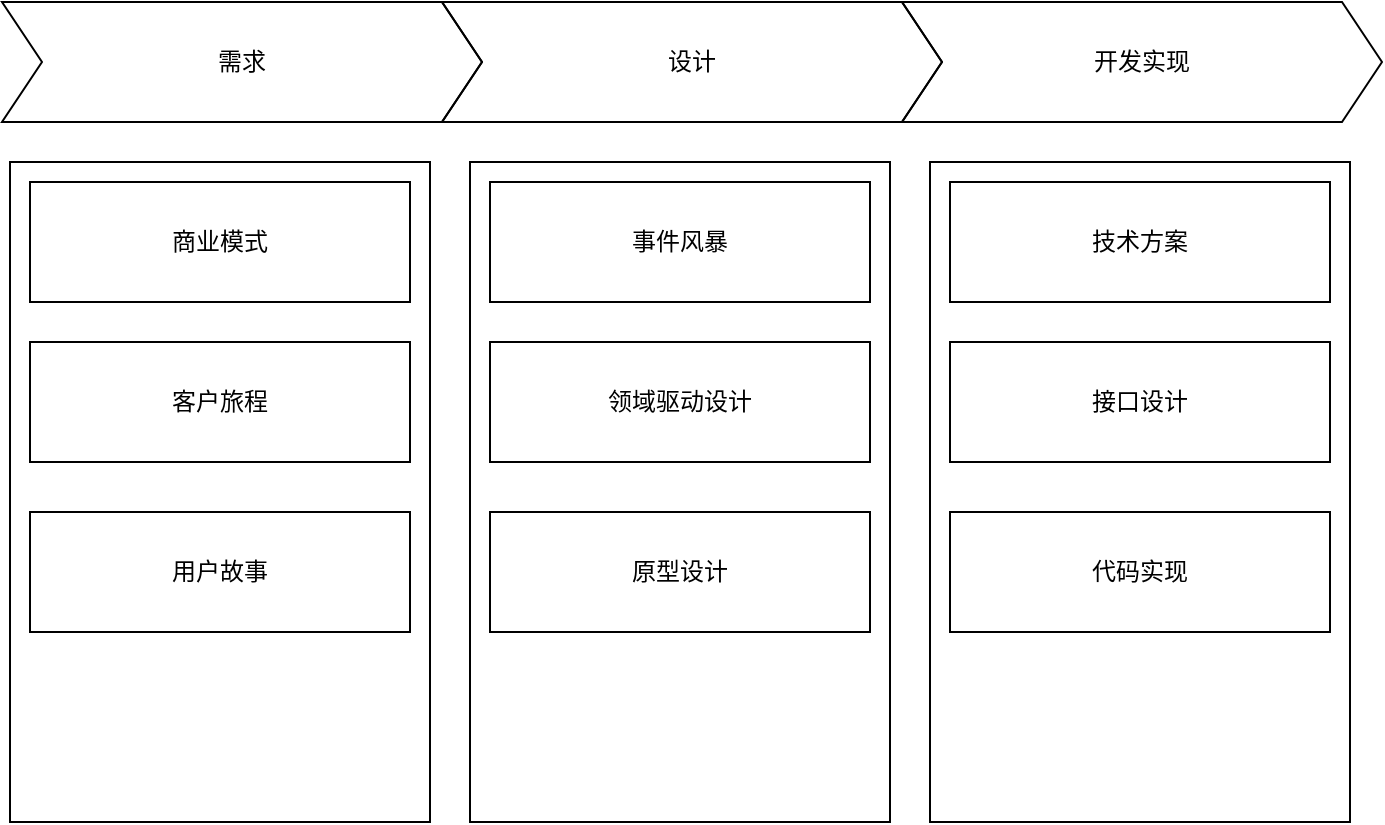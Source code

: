 <mxfile version="12.9.3" type="github">
  <diagram id="Y75o3xpsbjKIEjDtISRW" name="第 1 页">
    <mxGraphModel dx="1422" dy="794" grid="1" gridSize="10" guides="1" tooltips="1" connect="1" arrows="1" fold="1" page="1" pageScale="1" pageWidth="827" pageHeight="1169" math="0" shadow="0">
      <root>
        <mxCell id="0" />
        <mxCell id="1" parent="0" />
        <mxCell id="gz9A1gqE0fE7ibQqUqPR-7" value="" style="rounded=0;whiteSpace=wrap;html=1;fillColor=none;" vertex="1" parent="1">
          <mxGeometry x="44" y="320" width="210" height="330" as="geometry" />
        </mxCell>
        <mxCell id="gz9A1gqE0fE7ibQqUqPR-8" value="" style="rounded=0;whiteSpace=wrap;html=1;fillColor=none;" vertex="1" parent="1">
          <mxGeometry x="274" y="320" width="210" height="330" as="geometry" />
        </mxCell>
        <mxCell id="gz9A1gqE0fE7ibQqUqPR-9" value="" style="rounded=0;whiteSpace=wrap;html=1;fillColor=none;" vertex="1" parent="1">
          <mxGeometry x="504" y="320" width="210" height="330" as="geometry" />
        </mxCell>
        <mxCell id="gz9A1gqE0fE7ibQqUqPR-15" value="客户旅程" style="rounded=0;whiteSpace=wrap;html=1;fillColor=none;" vertex="1" parent="1">
          <mxGeometry x="54" y="410" width="190" height="60" as="geometry" />
        </mxCell>
        <mxCell id="gz9A1gqE0fE7ibQqUqPR-16" value="用户故事" style="rounded=0;whiteSpace=wrap;html=1;fillColor=none;" vertex="1" parent="1">
          <mxGeometry x="54" y="495" width="190" height="60" as="geometry" />
        </mxCell>
        <mxCell id="gz9A1gqE0fE7ibQqUqPR-17" value="事件风暴" style="rounded=0;whiteSpace=wrap;html=1;fillColor=none;" vertex="1" parent="1">
          <mxGeometry x="284" y="330" width="190" height="60" as="geometry" />
        </mxCell>
        <mxCell id="gz9A1gqE0fE7ibQqUqPR-18" value="领域驱动设计" style="rounded=0;whiteSpace=wrap;html=1;fillColor=none;" vertex="1" parent="1">
          <mxGeometry x="284" y="410" width="190" height="60" as="geometry" />
        </mxCell>
        <mxCell id="gz9A1gqE0fE7ibQqUqPR-19" value="原型设计" style="rounded=0;whiteSpace=wrap;html=1;fillColor=none;" vertex="1" parent="1">
          <mxGeometry x="284" y="495" width="190" height="60" as="geometry" />
        </mxCell>
        <mxCell id="gz9A1gqE0fE7ibQqUqPR-20" value="技术方案" style="rounded=0;whiteSpace=wrap;html=1;fillColor=none;" vertex="1" parent="1">
          <mxGeometry x="514" y="330" width="190" height="60" as="geometry" />
        </mxCell>
        <mxCell id="gz9A1gqE0fE7ibQqUqPR-21" value="接口设计" style="rounded=0;whiteSpace=wrap;html=1;fillColor=none;" vertex="1" parent="1">
          <mxGeometry x="514" y="410" width="190" height="60" as="geometry" />
        </mxCell>
        <mxCell id="gz9A1gqE0fE7ibQqUqPR-22" value="代码实现" style="rounded=0;whiteSpace=wrap;html=1;fillColor=none;" vertex="1" parent="1">
          <mxGeometry x="514" y="495" width="190" height="60" as="geometry" />
        </mxCell>
        <mxCell id="gz9A1gqE0fE7ibQqUqPR-26" value="商业模式" style="rounded=0;whiteSpace=wrap;html=1;fillColor=none;" vertex="1" parent="1">
          <mxGeometry x="54" y="330" width="190" height="60" as="geometry" />
        </mxCell>
        <mxCell id="gz9A1gqE0fE7ibQqUqPR-33" value="需求" style="shape=step;perimeter=stepPerimeter;whiteSpace=wrap;html=1;fixedSize=1;fillColor=none;align=center;size=20;" vertex="1" parent="1">
          <mxGeometry x="40" y="240" width="240" height="60" as="geometry" />
        </mxCell>
        <mxCell id="gz9A1gqE0fE7ibQqUqPR-34" value="设计" style="shape=step;perimeter=stepPerimeter;whiteSpace=wrap;html=1;fixedSize=1;fillColor=none;align=center;" vertex="1" parent="1">
          <mxGeometry x="260" y="240" width="250" height="60" as="geometry" />
        </mxCell>
        <mxCell id="gz9A1gqE0fE7ibQqUqPR-35" value="开发实现" style="shape=step;perimeter=stepPerimeter;whiteSpace=wrap;html=1;fixedSize=1;fillColor=none;align=center;size=20;" vertex="1" parent="1">
          <mxGeometry x="490" y="240" width="240" height="60" as="geometry" />
        </mxCell>
      </root>
    </mxGraphModel>
  </diagram>
</mxfile>
